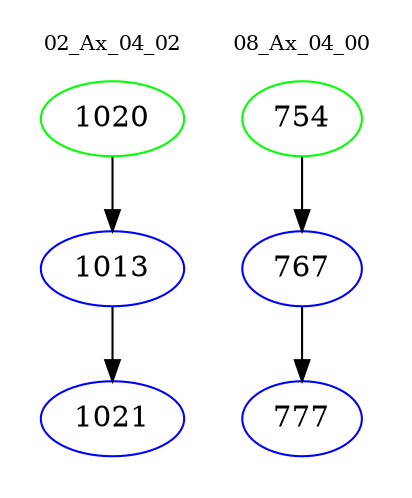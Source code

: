 digraph{
subgraph cluster_0 {
color = white
label = "02_Ax_04_02";
fontsize=10;
T0_1020 [label="1020", color="green"]
T0_1020 -> T0_1013 [color="black"]
T0_1013 [label="1013", color="blue"]
T0_1013 -> T0_1021 [color="black"]
T0_1021 [label="1021", color="blue"]
}
subgraph cluster_1 {
color = white
label = "08_Ax_04_00";
fontsize=10;
T1_754 [label="754", color="green"]
T1_754 -> T1_767 [color="black"]
T1_767 [label="767", color="blue"]
T1_767 -> T1_777 [color="black"]
T1_777 [label="777", color="blue"]
}
}
